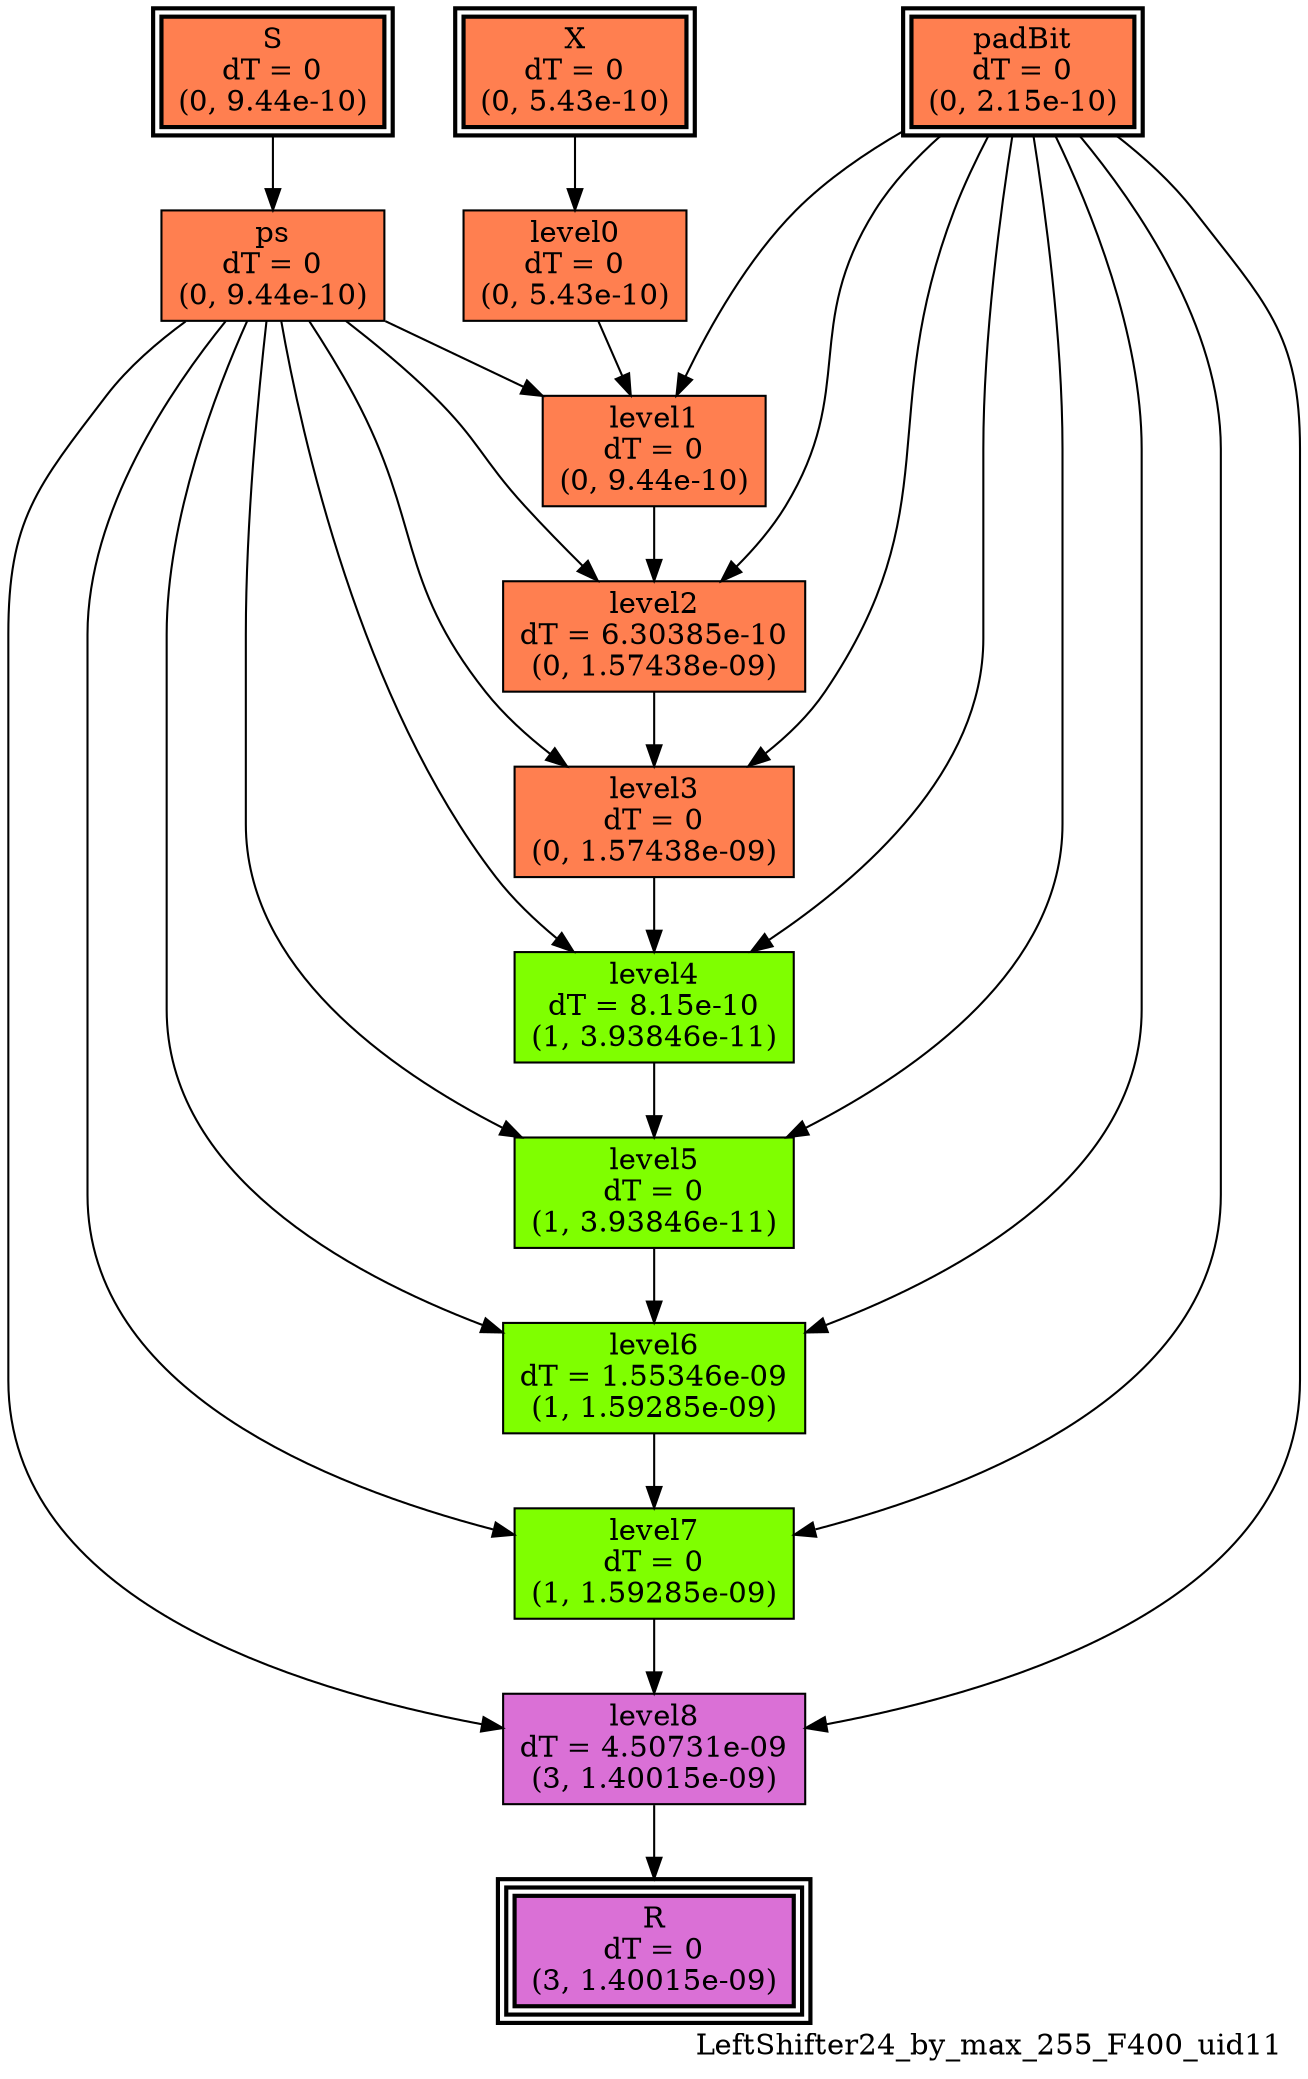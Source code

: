 digraph LeftShifter24_by_max_255_F400_uid11
{
	//graph drawing options
	label=LeftShifter24_by_max_255_F400_uid11;
	labelloc=bottom;
	labeljust=right;
	ratio=auto;
	nodesep=0.25;
	ranksep=0.5;

	//input/output signals of operator LeftShifter24_by_max_255_F400_uid11
	X__LeftShifter24_by_max_255_F400_uid11 [ label="X\ndT = 0\n(0, 5.43e-10)", shape=box, color=black, style="bold, filled", fillcolor=coral, peripheries=2 ];
	S__LeftShifter24_by_max_255_F400_uid11 [ label="S\ndT = 0\n(0, 9.44e-10)", shape=box, color=black, style="bold, filled", fillcolor=coral, peripheries=2 ];
	padBit__LeftShifter24_by_max_255_F400_uid11 [ label="padBit\ndT = 0\n(0, 2.15e-10)", shape=box, color=black, style="bold, filled", fillcolor=coral, peripheries=2 ];
	R__LeftShifter24_by_max_255_F400_uid11 [ label="R\ndT = 0\n(3, 1.40015e-09)", shape=box, color=black, style="bold, filled", fillcolor=orchid, peripheries=3 ];
	{rank=same X__LeftShifter24_by_max_255_F400_uid11, S__LeftShifter24_by_max_255_F400_uid11, padBit__LeftShifter24_by_max_255_F400_uid11};
	{rank=same R__LeftShifter24_by_max_255_F400_uid11};
	//internal signals of operator LeftShifter24_by_max_255_F400_uid11
	ps__LeftShifter24_by_max_255_F400_uid11 [ label="ps\ndT = 0\n(0, 9.44e-10)", shape=box, color=black, style=filled, fillcolor=coral, peripheries=1 ];
	level0__LeftShifter24_by_max_255_F400_uid11 [ label="level0\ndT = 0\n(0, 5.43e-10)", shape=box, color=black, style=filled, fillcolor=coral, peripheries=1 ];
	level1__LeftShifter24_by_max_255_F400_uid11 [ label="level1\ndT = 0\n(0, 9.44e-10)", shape=box, color=black, style=filled, fillcolor=coral, peripheries=1 ];
	level2__LeftShifter24_by_max_255_F400_uid11 [ label="level2\ndT = 6.30385e-10\n(0, 1.57438e-09)", shape=box, color=black, style=filled, fillcolor=coral, peripheries=1 ];
	level3__LeftShifter24_by_max_255_F400_uid11 [ label="level3\ndT = 0\n(0, 1.57438e-09)", shape=box, color=black, style=filled, fillcolor=coral, peripheries=1 ];
	level4__LeftShifter24_by_max_255_F400_uid11 [ label="level4\ndT = 8.15e-10\n(1, 3.93846e-11)", shape=box, color=black, style=filled, fillcolor=chartreuse, peripheries=1 ];
	level5__LeftShifter24_by_max_255_F400_uid11 [ label="level5\ndT = 0\n(1, 3.93846e-11)", shape=box, color=black, style=filled, fillcolor=chartreuse, peripheries=1 ];
	level6__LeftShifter24_by_max_255_F400_uid11 [ label="level6\ndT = 1.55346e-09\n(1, 1.59285e-09)", shape=box, color=black, style=filled, fillcolor=chartreuse, peripheries=1 ];
	level7__LeftShifter24_by_max_255_F400_uid11 [ label="level7\ndT = 0\n(1, 1.59285e-09)", shape=box, color=black, style=filled, fillcolor=chartreuse, peripheries=1 ];
	level8__LeftShifter24_by_max_255_F400_uid11 [ label="level8\ndT = 4.50731e-09\n(3, 1.40015e-09)", shape=box, color=black, style=filled, fillcolor=orchid, peripheries=1 ];

	//subcomponents of operator LeftShifter24_by_max_255_F400_uid11

	//input and internal signal connections of operator LeftShifter24_by_max_255_F400_uid11
	X__LeftShifter24_by_max_255_F400_uid11 -> level0__LeftShifter24_by_max_255_F400_uid11 [ arrowhead=normal, arrowsize=1.0, arrowtail=normal, color=black, dir=forward  ];
	S__LeftShifter24_by_max_255_F400_uid11 -> ps__LeftShifter24_by_max_255_F400_uid11 [ arrowhead=normal, arrowsize=1.0, arrowtail=normal, color=black, dir=forward  ];
	padBit__LeftShifter24_by_max_255_F400_uid11 -> level1__LeftShifter24_by_max_255_F400_uid11 [ arrowhead=normal, arrowsize=1.0, arrowtail=normal, color=black, dir=forward  ];
	padBit__LeftShifter24_by_max_255_F400_uid11 -> level2__LeftShifter24_by_max_255_F400_uid11 [ arrowhead=normal, arrowsize=1.0, arrowtail=normal, color=black, dir=forward  ];
	padBit__LeftShifter24_by_max_255_F400_uid11 -> level3__LeftShifter24_by_max_255_F400_uid11 [ arrowhead=normal, arrowsize=1.0, arrowtail=normal, color=black, dir=forward  ];
	padBit__LeftShifter24_by_max_255_F400_uid11 -> level4__LeftShifter24_by_max_255_F400_uid11 [ arrowhead=normal, arrowsize=1.0, arrowtail=normal, color=black, dir=forward  ];
	padBit__LeftShifter24_by_max_255_F400_uid11 -> level5__LeftShifter24_by_max_255_F400_uid11 [ arrowhead=normal, arrowsize=1.0, arrowtail=normal, color=black, dir=forward  ];
	padBit__LeftShifter24_by_max_255_F400_uid11 -> level6__LeftShifter24_by_max_255_F400_uid11 [ arrowhead=normal, arrowsize=1.0, arrowtail=normal, color=black, dir=forward  ];
	padBit__LeftShifter24_by_max_255_F400_uid11 -> level7__LeftShifter24_by_max_255_F400_uid11 [ arrowhead=normal, arrowsize=1.0, arrowtail=normal, color=black, dir=forward  ];
	padBit__LeftShifter24_by_max_255_F400_uid11 -> level8__LeftShifter24_by_max_255_F400_uid11 [ arrowhead=normal, arrowsize=1.0, arrowtail=normal, color=black, dir=forward  ];
	ps__LeftShifter24_by_max_255_F400_uid11 -> level1__LeftShifter24_by_max_255_F400_uid11 [ arrowhead=normal, arrowsize=1.0, arrowtail=normal, color=black, dir=forward  ];
	ps__LeftShifter24_by_max_255_F400_uid11 -> level2__LeftShifter24_by_max_255_F400_uid11 [ arrowhead=normal, arrowsize=1.0, arrowtail=normal, color=black, dir=forward  ];
	ps__LeftShifter24_by_max_255_F400_uid11 -> level3__LeftShifter24_by_max_255_F400_uid11 [ arrowhead=normal, arrowsize=1.0, arrowtail=normal, color=black, dir=forward  ];
	ps__LeftShifter24_by_max_255_F400_uid11 -> level4__LeftShifter24_by_max_255_F400_uid11 [ arrowhead=normal, arrowsize=1.0, arrowtail=normal, color=black, dir=forward  ];
	ps__LeftShifter24_by_max_255_F400_uid11 -> level5__LeftShifter24_by_max_255_F400_uid11 [ arrowhead=normal, arrowsize=1.0, arrowtail=normal, color=black, dir=forward  ];
	ps__LeftShifter24_by_max_255_F400_uid11 -> level6__LeftShifter24_by_max_255_F400_uid11 [ arrowhead=normal, arrowsize=1.0, arrowtail=normal, color=black, dir=forward  ];
	ps__LeftShifter24_by_max_255_F400_uid11 -> level7__LeftShifter24_by_max_255_F400_uid11 [ arrowhead=normal, arrowsize=1.0, arrowtail=normal, color=black, dir=forward  ];
	ps__LeftShifter24_by_max_255_F400_uid11 -> level8__LeftShifter24_by_max_255_F400_uid11 [ arrowhead=normal, arrowsize=1.0, arrowtail=normal, color=black, dir=forward  ];
	level0__LeftShifter24_by_max_255_F400_uid11 -> level1__LeftShifter24_by_max_255_F400_uid11 [ arrowhead=normal, arrowsize=1.0, arrowtail=normal, color=black, dir=forward  ];
	level1__LeftShifter24_by_max_255_F400_uid11 -> level2__LeftShifter24_by_max_255_F400_uid11 [ arrowhead=normal, arrowsize=1.0, arrowtail=normal, color=black, dir=forward  ];
	level2__LeftShifter24_by_max_255_F400_uid11 -> level3__LeftShifter24_by_max_255_F400_uid11 [ arrowhead=normal, arrowsize=1.0, arrowtail=normal, color=black, dir=forward  ];
	level3__LeftShifter24_by_max_255_F400_uid11 -> level4__LeftShifter24_by_max_255_F400_uid11 [ arrowhead=normal, arrowsize=1.0, arrowtail=normal, color=black, dir=forward  ];
	level4__LeftShifter24_by_max_255_F400_uid11 -> level5__LeftShifter24_by_max_255_F400_uid11 [ arrowhead=normal, arrowsize=1.0, arrowtail=normal, color=black, dir=forward  ];
	level5__LeftShifter24_by_max_255_F400_uid11 -> level6__LeftShifter24_by_max_255_F400_uid11 [ arrowhead=normal, arrowsize=1.0, arrowtail=normal, color=black, dir=forward  ];
	level6__LeftShifter24_by_max_255_F400_uid11 -> level7__LeftShifter24_by_max_255_F400_uid11 [ arrowhead=normal, arrowsize=1.0, arrowtail=normal, color=black, dir=forward  ];
	level7__LeftShifter24_by_max_255_F400_uid11 -> level8__LeftShifter24_by_max_255_F400_uid11 [ arrowhead=normal, arrowsize=1.0, arrowtail=normal, color=black, dir=forward  ];
	level8__LeftShifter24_by_max_255_F400_uid11 -> R__LeftShifter24_by_max_255_F400_uid11 [ arrowhead=normal, arrowsize=1.0, arrowtail=normal, color=black, dir=forward  ];
}

